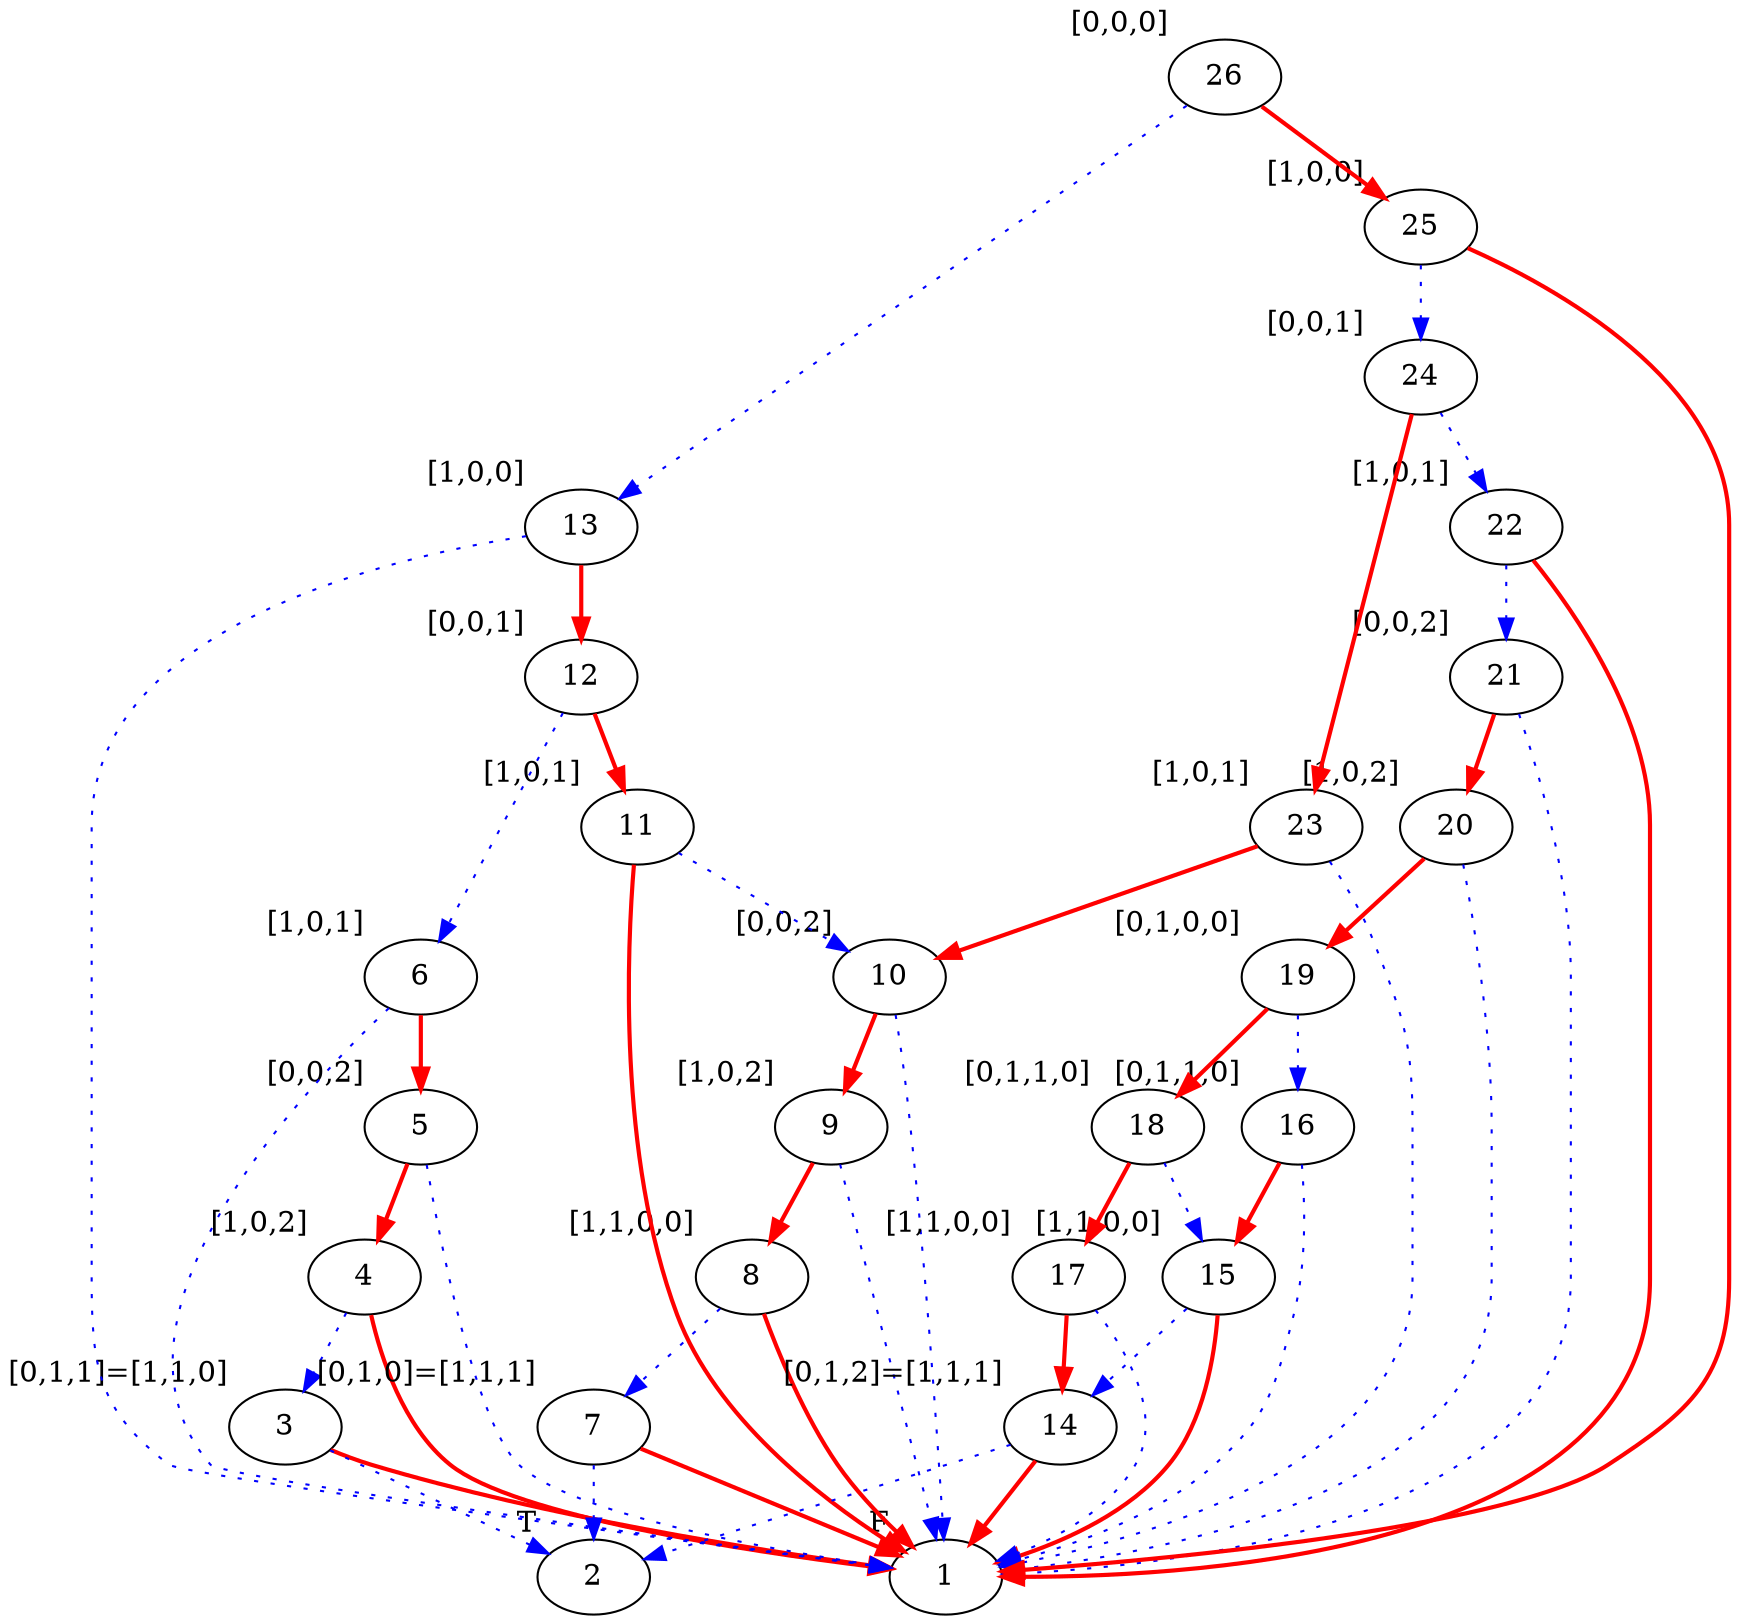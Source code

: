 digraph {
    1 [xlabel=F];
    2 [xlabel=T];
    3 [xlabel="[0,1,1]=[1,1,0]"];
    4 [xlabel="[1,0,2]"];
    5 [xlabel="[0,0,2]"];
    6 [xlabel="[1,0,1]"];
    7 [xlabel="[0,1,0]=[1,1,1]"];
    8 [xlabel="[1,1,0,0]"];
    9 [xlabel="[1,0,2]"];
    10 [xlabel="[0,0,2]"];
    11 [xlabel="[1,0,1]"];
    12 [xlabel="[0,0,1]"];
    13 [xlabel="[1,0,0]"];
    14 [xlabel="[0,1,2]=[1,1,1]"];
    15 [xlabel="[1,1,0,0]"];
    16 [xlabel="[0,1,1,0]"];
    17 [xlabel="[1,1,0,0]"];
    18 [xlabel="[0,1,1,0]"];
    19 [xlabel="[0,1,0,0]"];
    20 [xlabel="[1,0,2]"];
    21 [xlabel="[0,0,2]"];
    22 [xlabel="[1,0,1]"];
    23 [xlabel="[1,0,1]"];
    24 [xlabel="[0,0,1]"];
    25 [xlabel="[1,0,0]"];
    26 [xlabel="[0,0,0]"];
    3 -> 1 [style=bold,color=red];
    3 -> 2 [style=dotted
           ,color=blue];
    4 -> 3 [style=dotted
           ,color=blue];
    4 -> 1 [style=bold,color=red];
    5 -> 4 [style=bold,color=red];
    5 -> 1 [style=dotted
           ,color=blue];
    6 -> 5 [style=bold,color=red];
    6 -> 1 [style=dotted
           ,color=blue];
    7 -> 1 [style=bold,color=red];
    7 -> 2 [style=dotted
           ,color=blue];
    8 -> 7 [style=dotted
           ,color=blue];
    8 -> 1 [style=bold,color=red];
    9 -> 8 [style=bold,color=red];
    9 -> 1 [style=dotted
           ,color=blue];
    10 -> 9 [style=bold,color=red];
    10 -> 1 [style=dotted
            ,color=blue];
    11 -> 10 [style=dotted
             ,color=blue];
    11 -> 1 [style=bold,color=red];
    12 -> 6 [style=dotted
            ,color=blue];
    12 -> 11 [style=bold,color=red];
    13 -> 12 [style=bold,color=red];
    13 -> 1 [style=dotted
            ,color=blue];
    14 -> 1 [style=bold,color=red];
    14 -> 2 [style=dotted
            ,color=blue];
    15 -> 14 [style=dotted
             ,color=blue];
    15 -> 1 [style=bold,color=red];
    16 -> 15 [style=bold,color=red];
    16 -> 1 [style=dotted
            ,color=blue];
    17 -> 14 [style=bold,color=red];
    17 -> 1 [style=dotted
            ,color=blue];
    18 -> 15 [style=dotted
             ,color=blue];
    18 -> 17 [style=bold,color=red];
    19 -> 16 [style=dotted
             ,color=blue];
    19 -> 18 [style=bold,color=red];
    20 -> 19 [style=bold,color=red];
    20 -> 1 [style=dotted
            ,color=blue];
    21 -> 20 [style=bold,color=red];
    21 -> 1 [style=dotted
            ,color=blue];
    22 -> 21 [style=dotted
             ,color=blue];
    22 -> 1 [style=bold,color=red];
    23 -> 10 [style=bold,color=red];
    23 -> 1 [style=dotted
            ,color=blue];
    24 -> 22 [style=dotted
             ,color=blue];
    24 -> 23 [style=bold,color=red];
    25 -> 24 [style=dotted
             ,color=blue];
    25 -> 1 [style=bold,color=red];
    26 -> 13 [style=dotted
             ,color=blue];
    26 -> 25 [style=bold,color=red];
}